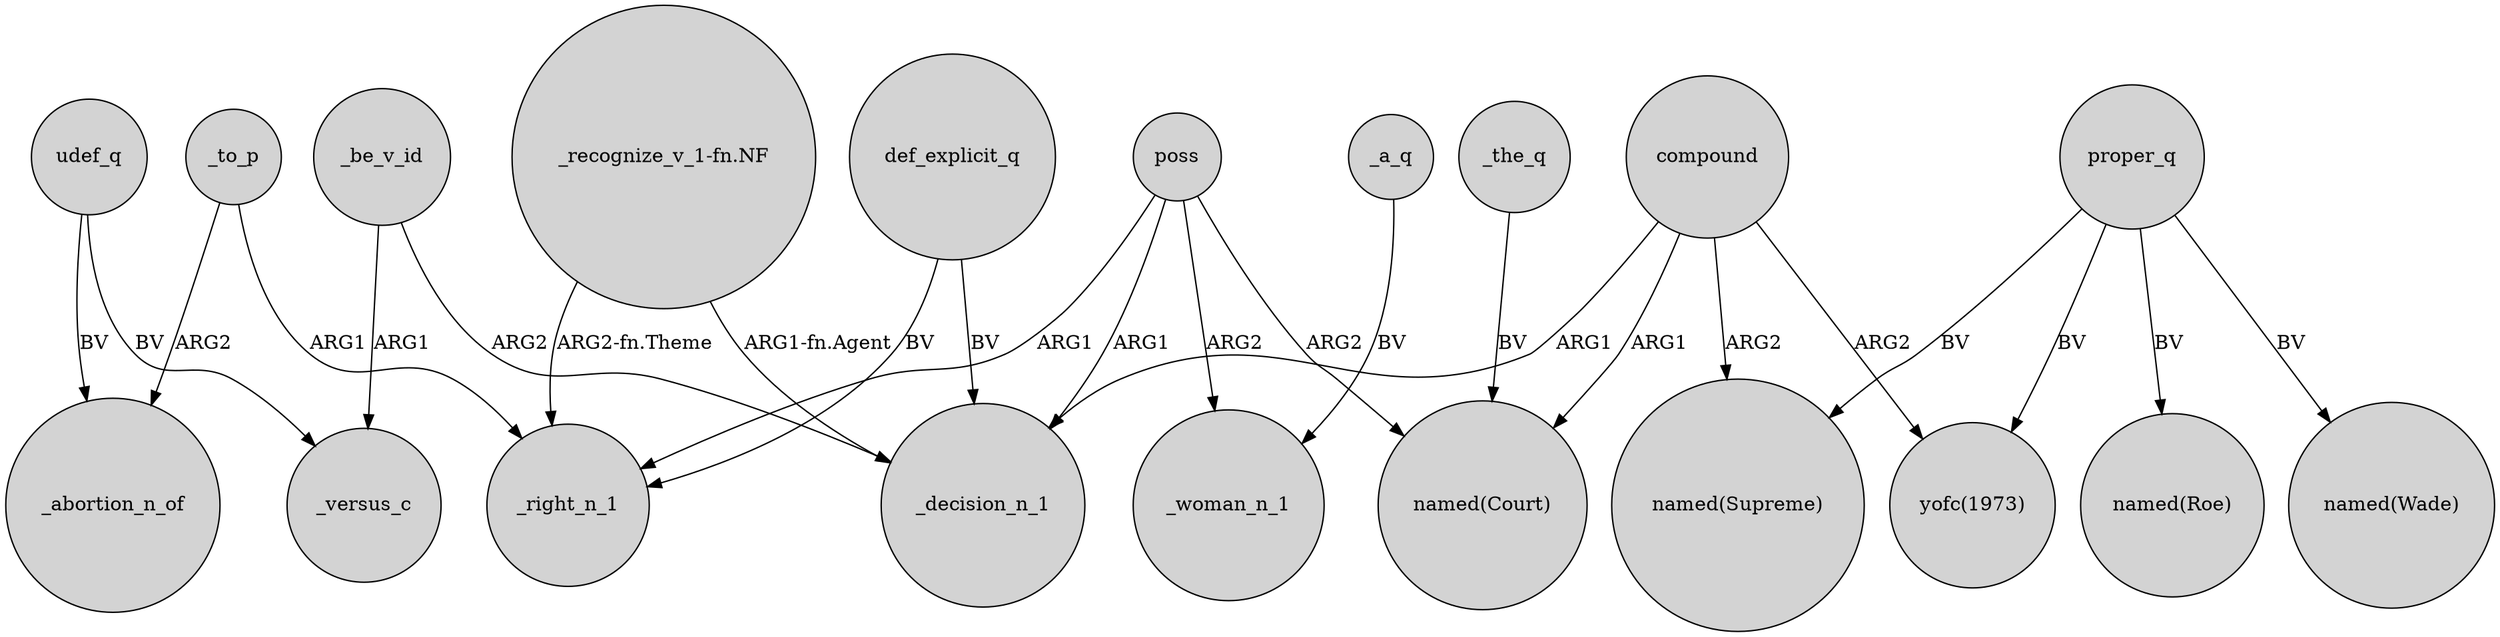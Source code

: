 digraph {
	node [shape=circle style=filled]
	compound -> _decision_n_1 [label=ARG1]
	proper_q -> "yofc(1973)" [label=BV]
	_be_v_id -> _decision_n_1 [label=ARG2]
	_to_p -> _abortion_n_of [label=ARG2]
	udef_q -> _versus_c [label=BV]
	compound -> "yofc(1973)" [label=ARG2]
	proper_q -> "named(Wade)" [label=BV]
	_the_q -> "named(Court)" [label=BV]
	"_recognize_v_1-fn.NF" -> _right_n_1 [label="ARG2-fn.Theme"]
	poss -> "named(Court)" [label=ARG2]
	compound -> "named(Supreme)" [label=ARG2]
	poss -> _decision_n_1 [label=ARG1]
	def_explicit_q -> _decision_n_1 [label=BV]
	proper_q -> "named(Supreme)" [label=BV]
	_to_p -> _right_n_1 [label=ARG1]
	proper_q -> "named(Roe)" [label=BV]
	udef_q -> _abortion_n_of [label=BV]
	def_explicit_q -> _right_n_1 [label=BV]
	poss -> _right_n_1 [label=ARG1]
	_be_v_id -> _versus_c [label=ARG1]
	poss -> _woman_n_1 [label=ARG2]
	_a_q -> _woman_n_1 [label=BV]
	"_recognize_v_1-fn.NF" -> _decision_n_1 [label="ARG1-fn.Agent"]
	compound -> "named(Court)" [label=ARG1]
}
